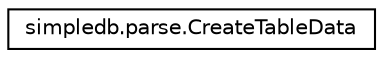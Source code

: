 digraph "Graphical Class Hierarchy"
{
  edge [fontname="Helvetica",fontsize="10",labelfontname="Helvetica",labelfontsize="10"];
  node [fontname="Helvetica",fontsize="10",shape=record];
  rankdir="LR";
  Node0 [label="simpledb.parse.CreateTableData",height=0.2,width=0.4,color="black", fillcolor="white", style="filled",URL="$classsimpledb_1_1parse_1_1CreateTableData.html"];
}
